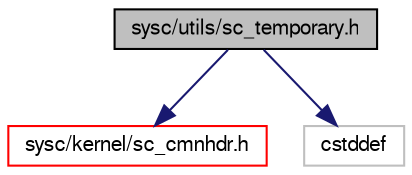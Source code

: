 digraph G
{
  edge [fontname="FreeSans",fontsize="10",labelfontname="FreeSans",labelfontsize="10"];
  node [fontname="FreeSans",fontsize="10",shape=record];
  Node1 [label="sysc/utils/sc_temporary.h",height=0.2,width=0.4,color="black", fillcolor="grey75", style="filled" fontcolor="black"];
  Node1 -> Node2 [color="midnightblue",fontsize="10",style="solid",fontname="FreeSans"];
  Node2 [label="sysc/kernel/sc_cmnhdr.h",height=0.2,width=0.4,color="red", fillcolor="white", style="filled",URL="$a00343.html"];
  Node1 -> Node3 [color="midnightblue",fontsize="10",style="solid",fontname="FreeSans"];
  Node3 [label="cstddef",height=0.2,width=0.4,color="grey75", fillcolor="white", style="filled"];
}
